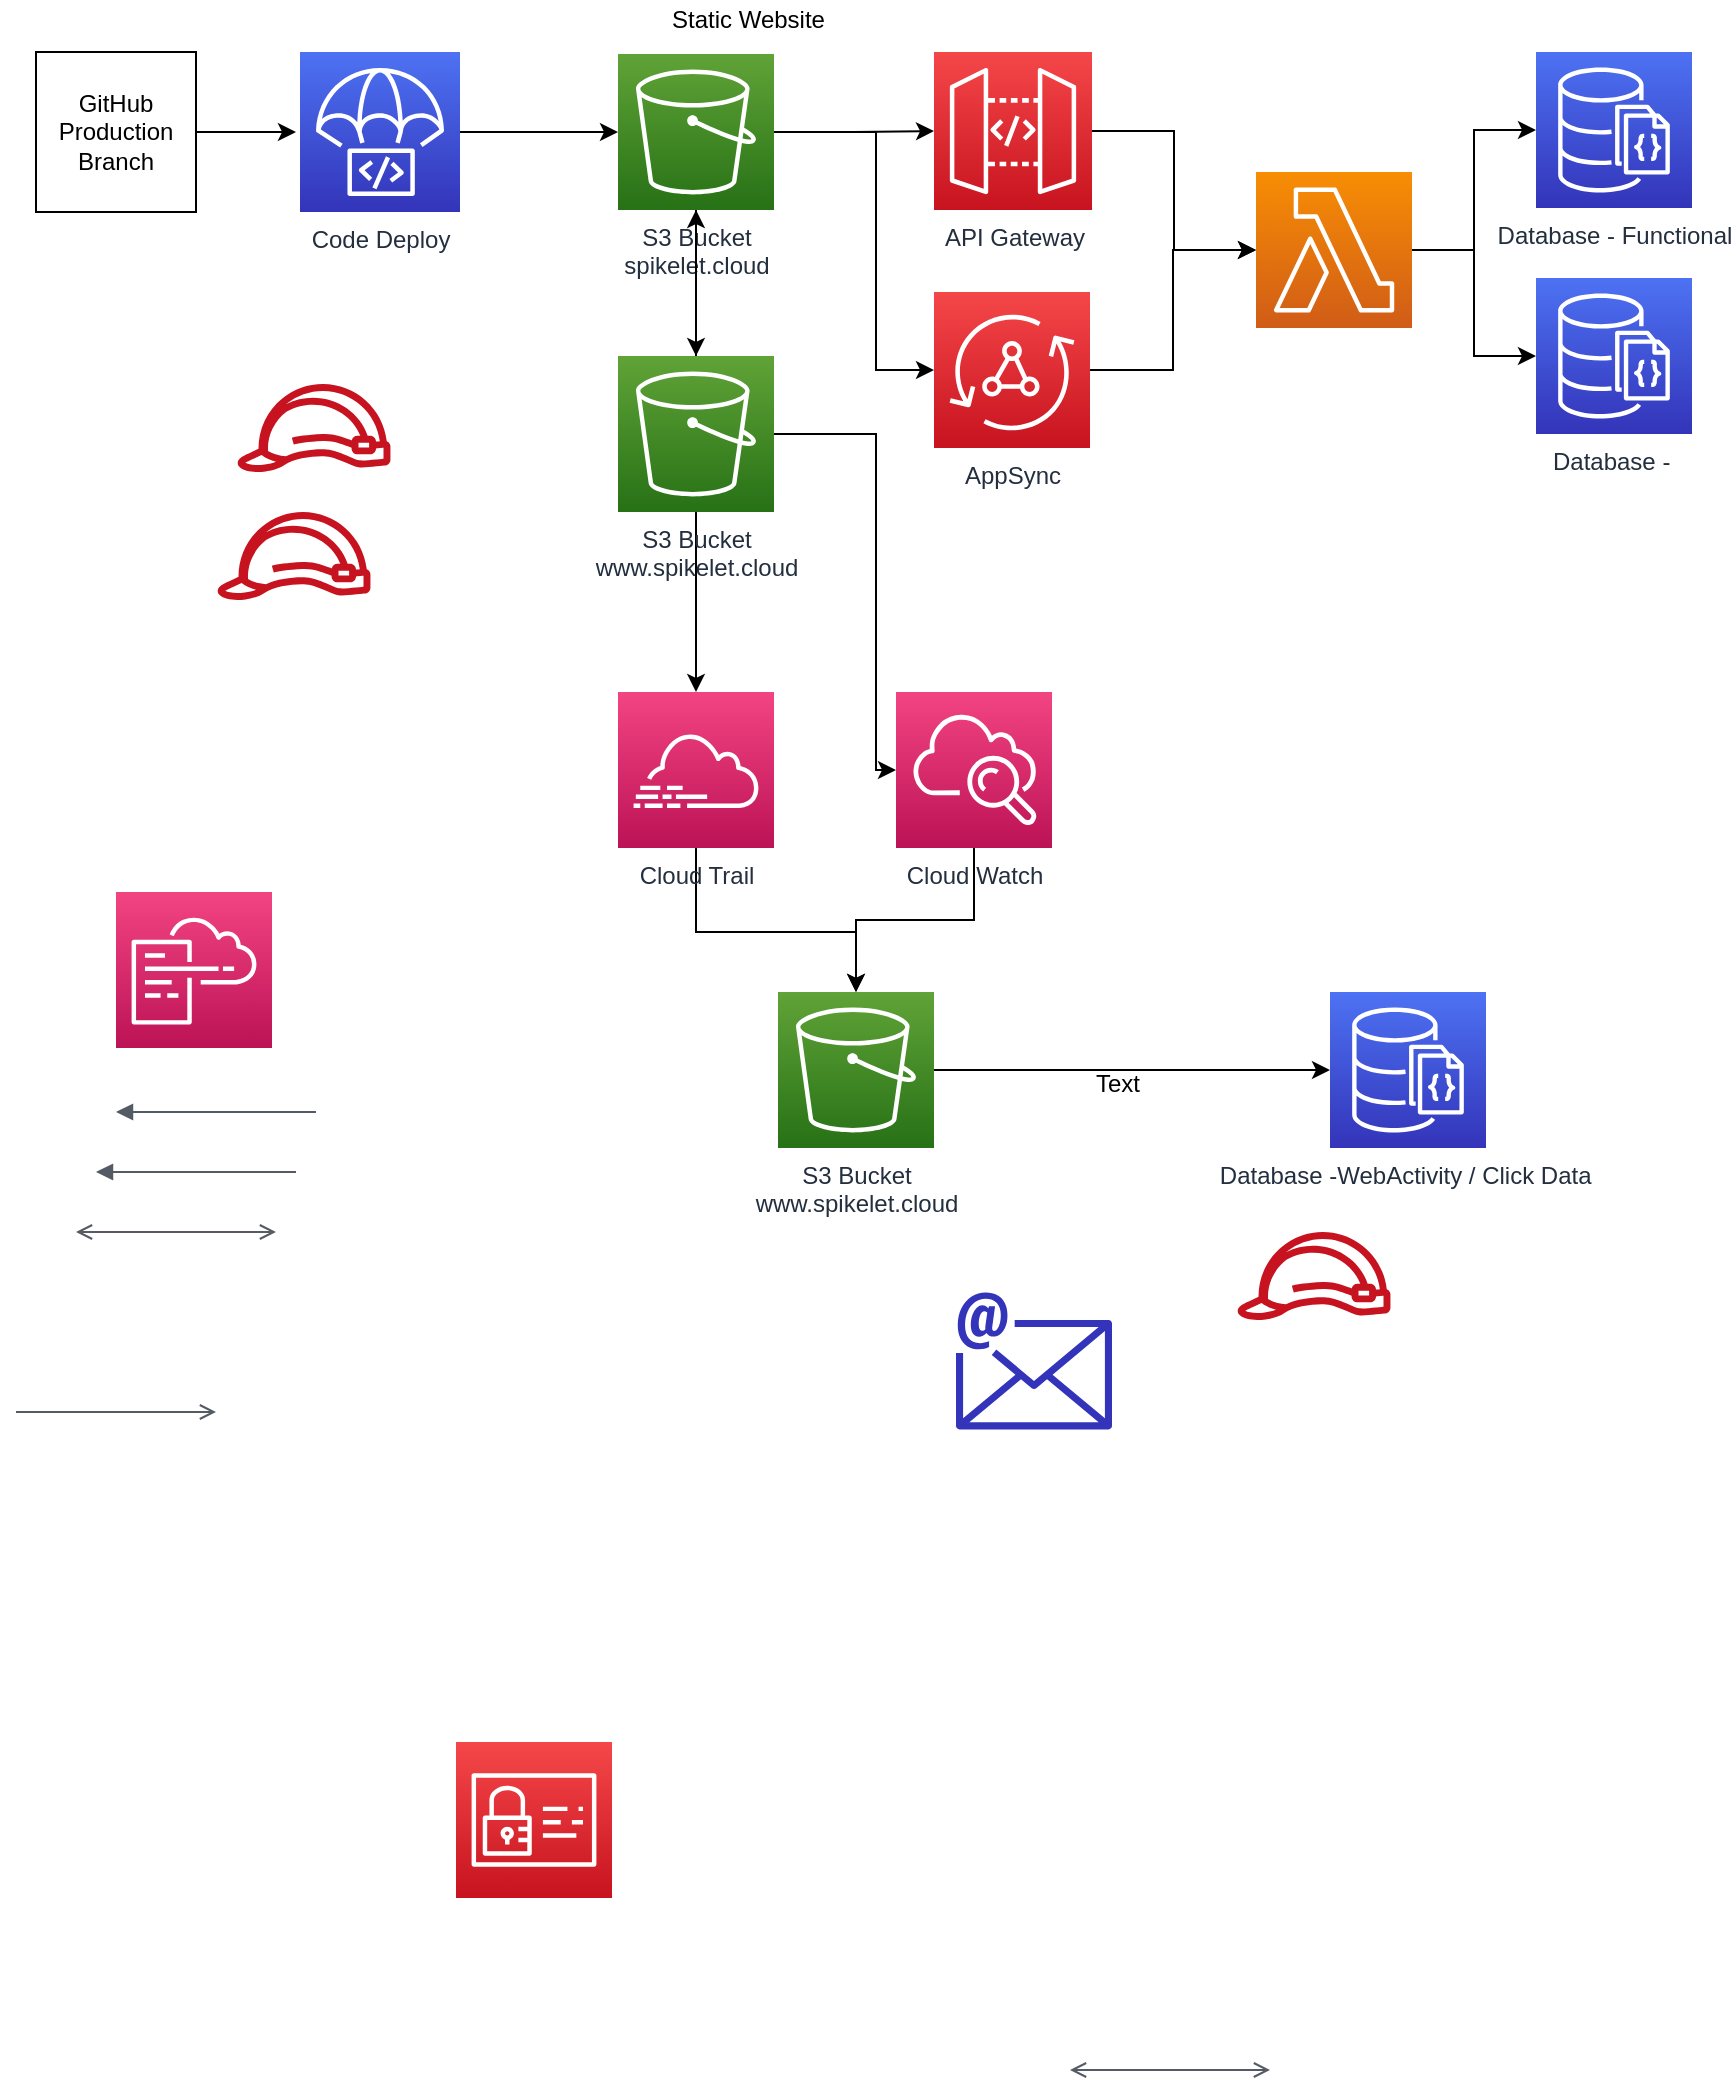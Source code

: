 <mxfile type="github" version="10.6.1"><diagram id="lw8oRpSudoeV0BIjZYML" name="Page-1"><mxGraphModel grid="1" dx="1136" dy="471" gridSize="10" guides="1" tooltips="1" connect="1" arrows="1" fold="1" page="1" pageScale="1" pageWidth="1400" pageHeight="850" math="0" shadow="0"><root><mxCell id="0" /><mxCell id="1" parent="0" /><mxCell id="cetLHm7z35oBkq0PIssM-15" parent="1" style="edgeStyle=orthogonalEdgeStyle;rounded=0;orthogonalLoop=1;jettySize=auto;html=1;" target="mL7gLzigN5dF8zM0Aof--2" source="mL7gLzigN5dF8zM0Aof--1" edge="1"><mxGeometry as="geometry" relative="1" /></mxCell><mxCell id="cetLHm7z35oBkq0PIssM-16" parent="1" style="edgeStyle=orthogonalEdgeStyle;rounded=0;orthogonalLoop=1;jettySize=auto;html=1;" target="mL7gLzigN5dF8zM0Aof--7" source="mL7gLzigN5dF8zM0Aof--1" edge="1"><mxGeometry as="geometry" relative="1" /></mxCell><mxCell id="cetLHm7z35oBkq0PIssM-21" parent="1" style="edgeStyle=orthogonalEdgeStyle;rounded=0;orthogonalLoop=1;jettySize=auto;html=1;" target="mL7gLzigN5dF8zM0Aof--8" source="mL7gLzigN5dF8zM0Aof--1" edge="1"><mxGeometry as="geometry" relative="1"><Array as="points"><mxPoint y="120" x="450" /><mxPoint y="239" x="450" /></Array></mxGeometry></mxCell><mxCell id="mL7gLzigN5dF8zM0Aof--1" value="S3 Bucket&lt;br&gt;spikelet.cloud&lt;br&gt;" parent="1" vertex="1" style="outlineConnect=0;fontColor=#232F3E;gradientColor=#60A337;gradientDirection=north;fillColor=#277116;strokeColor=#ffffff;dashed=0;verticalLabelPosition=bottom;verticalAlign=top;align=center;html=1;fontSize=12;fontStyle=0;aspect=fixed;shape=mxgraph.aws4.resourceIcon;resIcon=mxgraph.aws4.s3;"><mxGeometry as="geometry" y="81" x="321" height="78" width="78" /></mxCell><mxCell id="cetLHm7z35oBkq0PIssM-14" parent="1" style="edgeStyle=orthogonalEdgeStyle;rounded=0;orthogonalLoop=1;jettySize=auto;html=1;" target="mL7gLzigN5dF8zM0Aof--1" source="mL7gLzigN5dF8zM0Aof--2" edge="1"><mxGeometry as="geometry" relative="1" /></mxCell><mxCell id="cetLHm7z35oBkq0PIssM-32" parent="1" style="edgeStyle=orthogonalEdgeStyle;rounded=0;orthogonalLoop=1;jettySize=auto;html=1;" target="mL7gLzigN5dF8zM0Aof--9" source="mL7gLzigN5dF8zM0Aof--2" edge="1"><mxGeometry as="geometry" relative="1" /></mxCell><mxCell id="cetLHm7z35oBkq0PIssM-34" parent="1" style="edgeStyle=orthogonalEdgeStyle;rounded=0;orthogonalLoop=1;jettySize=auto;html=1;" target="mL7gLzigN5dF8zM0Aof--10" source="mL7gLzigN5dF8zM0Aof--2" edge="1"><mxGeometry as="geometry" relative="1"><Array as="points"><mxPoint y="271" x="450" /><mxPoint y="439" x="450" /></Array></mxGeometry></mxCell><mxCell id="mL7gLzigN5dF8zM0Aof--2" value="S3 Bucket&lt;br&gt;www.spikelet.cloud&lt;br&gt;" parent="1" vertex="1" style="outlineConnect=0;fontColor=#232F3E;gradientColor=#60A337;gradientDirection=north;fillColor=#277116;strokeColor=#ffffff;dashed=0;verticalLabelPosition=bottom;verticalAlign=top;align=center;html=1;fontSize=12;fontStyle=0;aspect=fixed;shape=mxgraph.aws4.resourceIcon;resIcon=mxgraph.aws4.s3;"><mxGeometry as="geometry" y="232" x="321" height="78" width="78" /></mxCell><mxCell id="mL7gLzigN5dF8zM0Aof--3" value="" parent="1" vertex="1" style="outlineConnect=0;fontColor=#232F3E;gradientColor=#F54749;gradientDirection=north;fillColor=#C7131F;strokeColor=#ffffff;dashed=0;verticalLabelPosition=bottom;verticalAlign=top;align=center;html=1;fontSize=12;fontStyle=0;aspect=fixed;shape=mxgraph.aws4.resourceIcon;resIcon=mxgraph.aws4.identity_and_access_management;"><mxGeometry as="geometry" y="925" x="240" height="78" width="78" /></mxCell><mxCell id="mL7gLzigN5dF8zM0Aof--4" value="" parent="1" vertex="1" style="outlineConnect=0;fontColor=#232F3E;gradientColor=none;fillColor=#C7131F;strokeColor=none;dashed=0;verticalLabelPosition=bottom;verticalAlign=top;align=center;html=1;fontSize=12;fontStyle=0;aspect=fixed;shape=mxgraph.aws4.role;"><mxGeometry as="geometry" y="670" x="630" height="44" width="78" /></mxCell><mxCell id="mL7gLzigN5dF8zM0Aof--5" value="" parent="1" vertex="1" style="outlineConnect=0;fontColor=#232F3E;gradientColor=none;fillColor=#C7131F;strokeColor=none;dashed=0;verticalLabelPosition=bottom;verticalAlign=top;align=center;html=1;fontSize=12;fontStyle=0;aspect=fixed;shape=mxgraph.aws4.role;"><mxGeometry as="geometry" y="246" x="130" height="44" width="78" /></mxCell><mxCell id="mL7gLzigN5dF8zM0Aof--6" value="" parent="1" vertex="1" style="outlineConnect=0;fontColor=#232F3E;gradientColor=none;fillColor=#C7131F;strokeColor=none;dashed=0;verticalLabelPosition=bottom;verticalAlign=top;align=center;html=1;fontSize=12;fontStyle=0;aspect=fixed;shape=mxgraph.aws4.role;"><mxGeometry as="geometry" y="310" x="120" height="44" width="78" /></mxCell><mxCell id="cetLHm7z35oBkq0PIssM-24" parent="1" style="edgeStyle=orthogonalEdgeStyle;rounded=0;orthogonalLoop=1;jettySize=auto;html=1;" target="cetLHm7z35oBkq0PIssM-23" source="mL7gLzigN5dF8zM0Aof--7" edge="1"><mxGeometry as="geometry" relative="1" /></mxCell><mxCell id="mL7gLzigN5dF8zM0Aof--7" value="API Gateway" parent="1" vertex="1" style="outlineConnect=0;fontColor=#232F3E;gradientColor=#F54749;gradientDirection=north;fillColor=#C7131F;strokeColor=#ffffff;dashed=0;verticalLabelPosition=bottom;verticalAlign=top;align=center;html=1;fontSize=12;fontStyle=0;aspect=fixed;shape=mxgraph.aws4.resourceIcon;resIcon=mxgraph.aws4.api_gateway;"><mxGeometry as="geometry" y="80" x="479" height="79" width="79" /></mxCell><mxCell id="cetLHm7z35oBkq0PIssM-25" parent="1" style="edgeStyle=orthogonalEdgeStyle;rounded=0;orthogonalLoop=1;jettySize=auto;html=1;" target="cetLHm7z35oBkq0PIssM-23" source="mL7gLzigN5dF8zM0Aof--8" edge="1"><mxGeometry as="geometry" relative="1" /></mxCell><mxCell id="mL7gLzigN5dF8zM0Aof--8" value="AppSync" parent="1" vertex="1" style="outlineConnect=0;fontColor=#232F3E;gradientColor=#F54749;gradientDirection=north;fillColor=#C7131F;strokeColor=#ffffff;dashed=0;verticalLabelPosition=bottom;verticalAlign=top;align=center;html=1;fontSize=12;fontStyle=0;aspect=fixed;shape=mxgraph.aws4.resourceIcon;resIcon=mxgraph.aws4.appsync;"><mxGeometry as="geometry" y="200" x="479" height="78" width="78" /></mxCell><mxCell id="cetLHm7z35oBkq0PIssM-43" parent="1" style="edgeStyle=orthogonalEdgeStyle;rounded=0;orthogonalLoop=1;jettySize=auto;html=1;" target="cetLHm7z35oBkq0PIssM-39" source="mL7gLzigN5dF8zM0Aof--9" edge="1"><mxGeometry as="geometry" relative="1"><Array as="points"><mxPoint y="520" x="360" /><mxPoint y="520" x="440" /></Array></mxGeometry></mxCell><mxCell id="mL7gLzigN5dF8zM0Aof--9" value="Cloud Trail" parent="1" vertex="1" style="outlineConnect=0;fontColor=#232F3E;gradientColor=#F34482;gradientDirection=north;fillColor=#BC1356;strokeColor=#ffffff;dashed=0;verticalLabelPosition=bottom;verticalAlign=top;align=center;html=1;fontSize=12;fontStyle=0;aspect=fixed;shape=mxgraph.aws4.resourceIcon;resIcon=mxgraph.aws4.cloudtrail;"><mxGeometry as="geometry" y="400" x="321" height="78" width="78" /></mxCell><mxCell id="cetLHm7z35oBkq0PIssM-42" parent="1" style="edgeStyle=orthogonalEdgeStyle;rounded=0;orthogonalLoop=1;jettySize=auto;html=1;" target="cetLHm7z35oBkq0PIssM-39" source="mL7gLzigN5dF8zM0Aof--10" edge="1"><mxGeometry as="geometry" relative="1" /></mxCell><mxCell id="mL7gLzigN5dF8zM0Aof--10" value="Cloud Watch" parent="1" vertex="1" style="outlineConnect=0;fontColor=#232F3E;gradientColor=#F34482;gradientDirection=north;fillColor=#BC1356;strokeColor=#ffffff;dashed=0;verticalLabelPosition=bottom;verticalAlign=top;align=center;html=1;fontSize=12;fontStyle=0;aspect=fixed;shape=mxgraph.aws4.resourceIcon;resIcon=mxgraph.aws4.cloudwatch;"><mxGeometry as="geometry" y="400" x="460" height="78" width="78" /></mxCell><mxCell id="mL7gLzigN5dF8zM0Aof--11" value="" parent="1" vertex="1" style="outlineConnect=0;fontColor=#232F3E;gradientColor=#F34482;gradientDirection=north;fillColor=#BC1356;strokeColor=#ffffff;dashed=0;verticalLabelPosition=bottom;verticalAlign=top;align=center;html=1;fontSize=12;fontStyle=0;aspect=fixed;shape=mxgraph.aws4.resourceIcon;resIcon=mxgraph.aws4.cloudformation;"><mxGeometry as="geometry" y="500" x="70" height="78" width="78" /></mxCell><mxCell id="cetLHm7z35oBkq0PIssM-12" parent="1" style="edgeStyle=orthogonalEdgeStyle;rounded=0;orthogonalLoop=1;jettySize=auto;html=1;" target="mL7gLzigN5dF8zM0Aof--1" source="mL7gLzigN5dF8zM0Aof--12" edge="1"><mxGeometry as="geometry" relative="1" /></mxCell><mxCell id="mL7gLzigN5dF8zM0Aof--12" value="Code Deploy" parent="1" vertex="1" style="outlineConnect=0;fontColor=#232F3E;gradientColor=#4D72F3;gradientDirection=north;fillColor=#3334B9;strokeColor=#ffffff;dashed=0;verticalLabelPosition=bottom;verticalAlign=top;align=center;html=1;fontSize=12;fontStyle=0;aspect=fixed;shape=mxgraph.aws4.resourceIcon;resIcon=mxgraph.aws4.codedeploy;"><mxGeometry as="geometry" y="80" x="162" height="80" width="80" /></mxCell><mxCell id="mL7gLzigN5dF8zM0Aof--13" value="Database - Functional" parent="1" vertex="1" style="outlineConnect=0;fontColor=#232F3E;gradientColor=#4D72F3;gradientDirection=north;fillColor=#3334B9;strokeColor=#ffffff;dashed=0;verticalLabelPosition=bottom;verticalAlign=top;align=center;html=1;fontSize=12;fontStyle=0;aspect=fixed;shape=mxgraph.aws4.resourceIcon;resIcon=mxgraph.aws4.documentdb_with_mongodb_compatibility;"><mxGeometry as="geometry" y="80" x="780" height="78" width="78" /></mxCell><mxCell id="mL7gLzigN5dF8zM0Aof--14" value="" parent="1" vertex="1" style="outlineConnect=0;fontColor=#232F3E;gradientColor=none;fillColor=#3334B9;strokeColor=none;dashed=0;verticalLabelPosition=bottom;verticalAlign=top;align=center;html=1;fontSize=12;fontStyle=0;aspect=fixed;shape=mxgraph.aws4.email;"><mxGeometry as="geometry" y="700" x="490" height="69" width="78" /></mxCell><mxCell id="mL7gLzigN5dF8zM0Aof--15" value="" parent="1" style="edgeStyle=orthogonalEdgeStyle;html=1;endArrow=none;elbow=vertical;startArrow=block;startFill=1;strokeColor=#545B64;rounded=0;" edge="1"><mxGeometry as="geometry" width="100" relative="1"><mxPoint as="sourcePoint" y="610" x="70" /><mxPoint as="targetPoint" y="610" x="170" /></mxGeometry></mxCell><mxCell id="mL7gLzigN5dF8zM0Aof--16" value="" parent="1" style="edgeStyle=orthogonalEdgeStyle;html=1;endArrow=none;elbow=vertical;startArrow=block;startFill=1;strokeColor=#545B64;rounded=0;" edge="1"><mxGeometry as="geometry" width="100" relative="1"><mxPoint as="sourcePoint" y="640" x="60" /><mxPoint as="targetPoint" y="640" x="160" /></mxGeometry></mxCell><mxCell id="mL7gLzigN5dF8zM0Aof--17" value="" parent="1" style="edgeStyle=orthogonalEdgeStyle;html=1;endArrow=open;elbow=vertical;startArrow=open;startFill=0;endFill=0;strokeColor=#545B64;rounded=0;" edge="1"><mxGeometry as="geometry" width="100" relative="1"><mxPoint as="sourcePoint" y="670" x="50" /><mxPoint as="targetPoint" y="670" x="150" /></mxGeometry></mxCell><mxCell id="mL7gLzigN5dF8zM0Aof--18" value="" parent="1" style="edgeStyle=orthogonalEdgeStyle;html=1;endArrow=open;elbow=vertical;startArrow=open;startFill=0;endFill=0;strokeColor=#545B64;rounded=0;" edge="1"><mxGeometry as="geometry" width="100" relative="1"><mxPoint as="sourcePoint" y="1089" x="547" /><mxPoint as="targetPoint" y="1089" x="647" /></mxGeometry></mxCell><mxCell id="mL7gLzigN5dF8zM0Aof--20" value="" parent="1" style="edgeStyle=orthogonalEdgeStyle;html=1;endArrow=open;elbow=vertical;startArrow=none;endFill=0;strokeColor=#545B64;rounded=0;" edge="1"><mxGeometry as="geometry" width="100" relative="1"><mxPoint as="sourcePoint" y="760" x="20" /><mxPoint as="targetPoint" y="760" x="120" /></mxGeometry></mxCell><mxCell id="cetLHm7z35oBkq0PIssM-13" parent="1" style="edgeStyle=orthogonalEdgeStyle;rounded=0;orthogonalLoop=1;jettySize=auto;html=1;" source="cetLHm7z35oBkq0PIssM-1" edge="1"><mxGeometry as="geometry" relative="1"><mxPoint as="targetPoint" y="120" x="160" /></mxGeometry></mxCell><mxCell id="cetLHm7z35oBkq0PIssM-1" value="GitHub&lt;br&gt;Production Branch&lt;br&gt;" parent="1" vertex="1" style="whiteSpace=wrap;html=1;aspect=fixed;"><mxGeometry as="geometry" y="80" x="30" height="80" width="80" /></mxCell><mxCell id="cetLHm7z35oBkq0PIssM-18" value="Static Website&lt;br&gt;" parent="1" vertex="1" style="text;html=1;resizable=0;points=[];autosize=1;align=left;verticalAlign=top;spacingTop=-4;"><mxGeometry as="geometry" y="54" x="346" height="20" width="90" /></mxCell><mxCell id="cetLHm7z35oBkq0PIssM-27" parent="1" style="edgeStyle=orthogonalEdgeStyle;rounded=0;orthogonalLoop=1;jettySize=auto;html=1;" target="mL7gLzigN5dF8zM0Aof--13" source="cetLHm7z35oBkq0PIssM-23" edge="1"><mxGeometry as="geometry" relative="1" /></mxCell><mxCell id="cetLHm7z35oBkq0PIssM-31" parent="1" style="edgeStyle=orthogonalEdgeStyle;rounded=0;orthogonalLoop=1;jettySize=auto;html=1;" target="cetLHm7z35oBkq0PIssM-29" source="cetLHm7z35oBkq0PIssM-23" edge="1"><mxGeometry as="geometry" relative="1" /></mxCell><mxCell id="cetLHm7z35oBkq0PIssM-23" value="" parent="1" vertex="1" style="outlineConnect=0;fontColor=#232F3E;gradientColor=#F78E04;gradientDirection=north;fillColor=#D05C17;strokeColor=#ffffff;dashed=0;verticalLabelPosition=bottom;verticalAlign=top;align=center;html=1;fontSize=12;fontStyle=0;aspect=fixed;shape=mxgraph.aws4.resourceIcon;resIcon=mxgraph.aws4.lambda;"><mxGeometry as="geometry" y="140" x="640" height="78" width="78" /></mxCell><mxCell id="cetLHm7z35oBkq0PIssM-29" value="Database -&amp;nbsp;" parent="1" vertex="1" style="outlineConnect=0;fontColor=#232F3E;gradientColor=#4D72F3;gradientDirection=north;fillColor=#3334B9;strokeColor=#ffffff;dashed=0;verticalLabelPosition=bottom;verticalAlign=top;align=center;html=1;fontSize=12;fontStyle=0;aspect=fixed;shape=mxgraph.aws4.resourceIcon;resIcon=mxgraph.aws4.documentdb_with_mongodb_compatibility;"><mxGeometry as="geometry" y="193" x="780" height="78" width="78" /></mxCell><mxCell id="cetLHm7z35oBkq0PIssM-35" value="Database -WebActivity / Click Data&amp;nbsp;" parent="1" vertex="1" style="outlineConnect=0;fontColor=#232F3E;gradientColor=#4D72F3;gradientDirection=north;fillColor=#3334B9;strokeColor=#ffffff;dashed=0;verticalLabelPosition=bottom;verticalAlign=top;align=center;html=1;fontSize=12;fontStyle=0;aspect=fixed;shape=mxgraph.aws4.resourceIcon;resIcon=mxgraph.aws4.documentdb_with_mongodb_compatibility;"><mxGeometry as="geometry" y="550" x="677" height="78" width="78" /></mxCell><mxCell id="cetLHm7z35oBkq0PIssM-46" parent="1" style="edgeStyle=orthogonalEdgeStyle;rounded=0;orthogonalLoop=1;jettySize=auto;html=1;" target="cetLHm7z35oBkq0PIssM-35" source="cetLHm7z35oBkq0PIssM-39" edge="1"><mxGeometry as="geometry" relative="1" /></mxCell><mxCell id="cetLHm7z35oBkq0PIssM-39" value="S3 Bucket&lt;br&gt;www.spikelet.cloud&lt;br&gt;" parent="1" vertex="1" style="outlineConnect=0;fontColor=#232F3E;gradientColor=#60A337;gradientDirection=north;fillColor=#277116;strokeColor=#ffffff;dashed=0;verticalLabelPosition=bottom;verticalAlign=top;align=center;html=1;fontSize=12;fontStyle=0;aspect=fixed;shape=mxgraph.aws4.resourceIcon;resIcon=mxgraph.aws4.s3;"><mxGeometry as="geometry" y="550" x="401" height="78" width="78" /></mxCell><mxCell id="cetLHm7z35oBkq0PIssM-44" value="Text" parent="1" vertex="1" style="text;html=1;resizable=0;points=[];autosize=1;align=left;verticalAlign=top;spacingTop=-4;"><mxGeometry as="geometry" y="586" x="558" height="20" width="40" /></mxCell></root></mxGraphModel></diagram></mxfile>